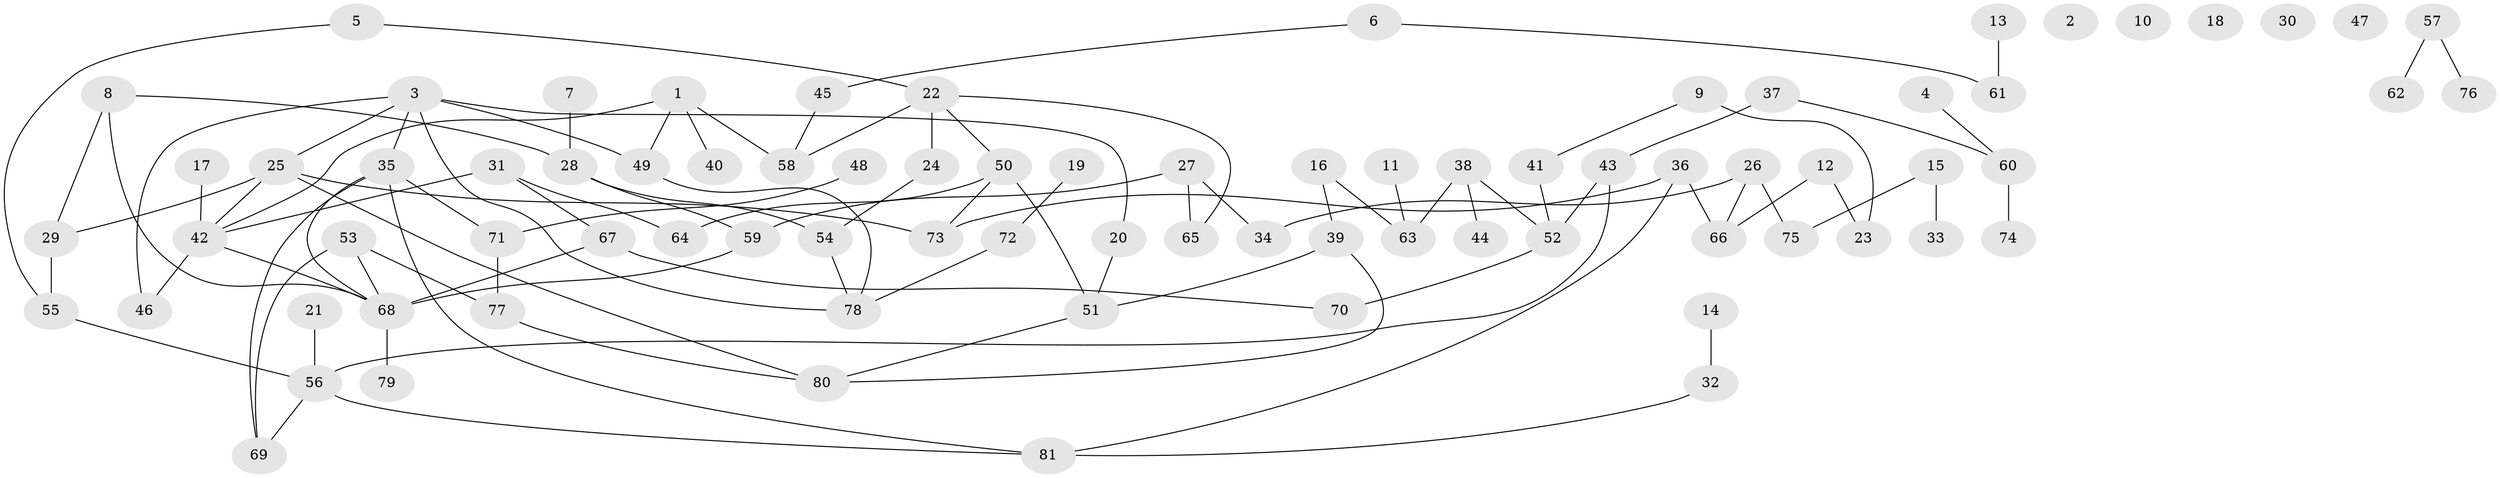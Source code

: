 // coarse degree distribution, {7: 0.1111111111111111, 3: 0.05555555555555555, 8: 0.027777777777777776, 5: 0.05555555555555555, 2: 0.3333333333333333, 1: 0.2222222222222222, 4: 0.1388888888888889, 6: 0.05555555555555555}
// Generated by graph-tools (version 1.1) at 2025/48/03/04/25 22:48:16]
// undirected, 81 vertices, 100 edges
graph export_dot {
  node [color=gray90,style=filled];
  1;
  2;
  3;
  4;
  5;
  6;
  7;
  8;
  9;
  10;
  11;
  12;
  13;
  14;
  15;
  16;
  17;
  18;
  19;
  20;
  21;
  22;
  23;
  24;
  25;
  26;
  27;
  28;
  29;
  30;
  31;
  32;
  33;
  34;
  35;
  36;
  37;
  38;
  39;
  40;
  41;
  42;
  43;
  44;
  45;
  46;
  47;
  48;
  49;
  50;
  51;
  52;
  53;
  54;
  55;
  56;
  57;
  58;
  59;
  60;
  61;
  62;
  63;
  64;
  65;
  66;
  67;
  68;
  69;
  70;
  71;
  72;
  73;
  74;
  75;
  76;
  77;
  78;
  79;
  80;
  81;
  1 -- 40;
  1 -- 42;
  1 -- 49;
  1 -- 58;
  3 -- 20;
  3 -- 25;
  3 -- 35;
  3 -- 46;
  3 -- 49;
  3 -- 78;
  4 -- 60;
  5 -- 22;
  5 -- 55;
  6 -- 45;
  6 -- 61;
  7 -- 28;
  8 -- 28;
  8 -- 29;
  8 -- 68;
  9 -- 23;
  9 -- 41;
  11 -- 63;
  12 -- 23;
  12 -- 66;
  13 -- 61;
  14 -- 32;
  15 -- 33;
  15 -- 75;
  16 -- 39;
  16 -- 63;
  17 -- 42;
  19 -- 72;
  20 -- 51;
  21 -- 56;
  22 -- 24;
  22 -- 50;
  22 -- 58;
  22 -- 65;
  24 -- 54;
  25 -- 29;
  25 -- 42;
  25 -- 73;
  25 -- 80;
  26 -- 34;
  26 -- 66;
  26 -- 75;
  27 -- 34;
  27 -- 59;
  27 -- 65;
  28 -- 54;
  28 -- 59;
  29 -- 55;
  31 -- 42;
  31 -- 64;
  31 -- 67;
  32 -- 81;
  35 -- 68;
  35 -- 69;
  35 -- 71;
  35 -- 81;
  36 -- 66;
  36 -- 73;
  36 -- 81;
  37 -- 43;
  37 -- 60;
  38 -- 44;
  38 -- 52;
  38 -- 63;
  39 -- 51;
  39 -- 80;
  41 -- 52;
  42 -- 46;
  42 -- 68;
  43 -- 52;
  43 -- 56;
  45 -- 58;
  48 -- 71;
  49 -- 78;
  50 -- 51;
  50 -- 64;
  50 -- 73;
  51 -- 80;
  52 -- 70;
  53 -- 68;
  53 -- 69;
  53 -- 77;
  54 -- 78;
  55 -- 56;
  56 -- 69;
  56 -- 81;
  57 -- 62;
  57 -- 76;
  59 -- 68;
  60 -- 74;
  67 -- 68;
  67 -- 70;
  68 -- 79;
  71 -- 77;
  72 -- 78;
  77 -- 80;
}
